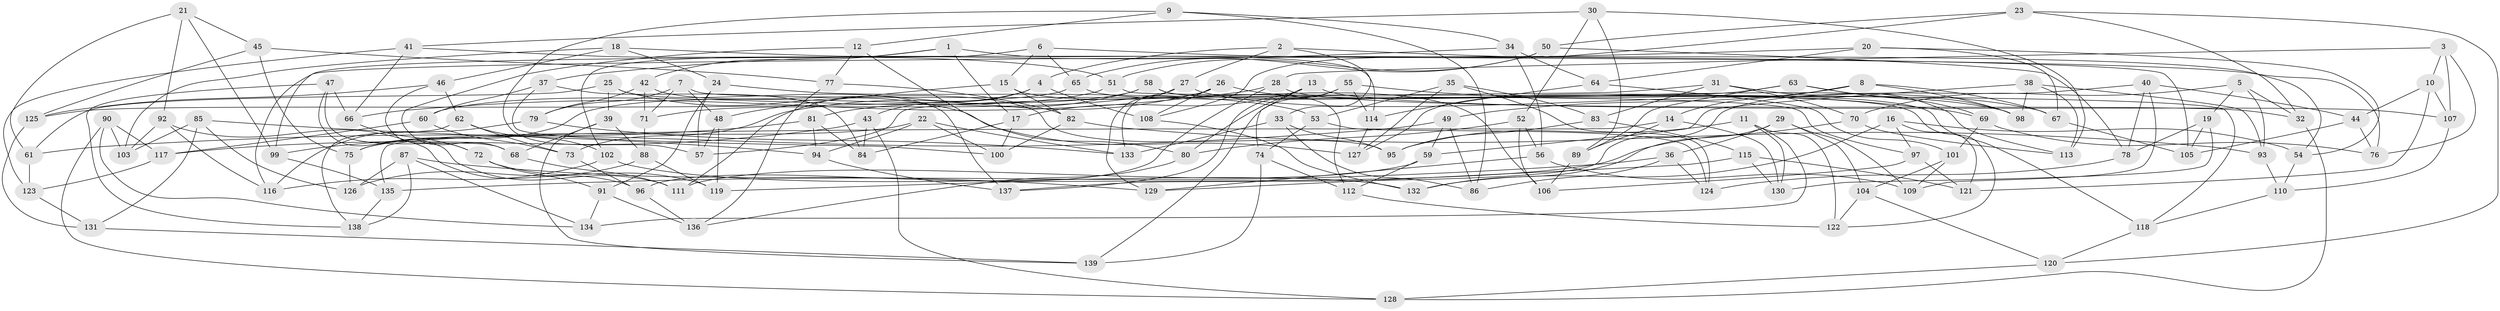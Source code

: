 // Generated by graph-tools (version 1.1) at 2025/16/03/09/25 04:16:12]
// undirected, 139 vertices, 278 edges
graph export_dot {
graph [start="1"]
  node [color=gray90,style=filled];
  1;
  2;
  3;
  4;
  5;
  6;
  7;
  8;
  9;
  10;
  11;
  12;
  13;
  14;
  15;
  16;
  17;
  18;
  19;
  20;
  21;
  22;
  23;
  24;
  25;
  26;
  27;
  28;
  29;
  30;
  31;
  32;
  33;
  34;
  35;
  36;
  37;
  38;
  39;
  40;
  41;
  42;
  43;
  44;
  45;
  46;
  47;
  48;
  49;
  50;
  51;
  52;
  53;
  54;
  55;
  56;
  57;
  58;
  59;
  60;
  61;
  62;
  63;
  64;
  65;
  66;
  67;
  68;
  69;
  70;
  71;
  72;
  73;
  74;
  75;
  76;
  77;
  78;
  79;
  80;
  81;
  82;
  83;
  84;
  85;
  86;
  87;
  88;
  89;
  90;
  91;
  92;
  93;
  94;
  95;
  96;
  97;
  98;
  99;
  100;
  101;
  102;
  103;
  104;
  105;
  106;
  107;
  108;
  109;
  110;
  111;
  112;
  113;
  114;
  115;
  116;
  117;
  118;
  119;
  120;
  121;
  122;
  123;
  124;
  125;
  126;
  127;
  128;
  129;
  130;
  131;
  132;
  133;
  134;
  135;
  136;
  137;
  138;
  139;
  1 -- 17;
  1 -- 42;
  1 -- 102;
  1 -- 114;
  2 -- 33;
  2 -- 4;
  2 -- 27;
  2 -- 54;
  3 -- 76;
  3 -- 10;
  3 -- 107;
  3 -- 28;
  4 -- 43;
  4 -- 111;
  4 -- 108;
  5 -- 32;
  5 -- 19;
  5 -- 93;
  5 -- 70;
  6 -- 99;
  6 -- 76;
  6 -- 15;
  6 -- 65;
  7 -- 71;
  7 -- 79;
  7 -- 48;
  7 -- 97;
  8 -- 49;
  8 -- 67;
  8 -- 98;
  8 -- 14;
  9 -- 86;
  9 -- 34;
  9 -- 12;
  9 -- 57;
  10 -- 107;
  10 -- 121;
  10 -- 44;
  11 -- 134;
  11 -- 95;
  11 -- 130;
  11 -- 122;
  12 -- 80;
  12 -- 77;
  12 -- 68;
  13 -- 74;
  13 -- 107;
  13 -- 80;
  13 -- 17;
  14 -- 130;
  14 -- 135;
  14 -- 89;
  15 -- 106;
  15 -- 82;
  15 -- 48;
  16 -- 97;
  16 -- 132;
  16 -- 121;
  16 -- 54;
  17 -- 100;
  17 -- 84;
  18 -- 105;
  18 -- 24;
  18 -- 103;
  18 -- 46;
  19 -- 130;
  19 -- 78;
  19 -- 105;
  20 -- 116;
  20 -- 54;
  20 -- 67;
  20 -- 64;
  21 -- 92;
  21 -- 61;
  21 -- 45;
  21 -- 99;
  22 -- 94;
  22 -- 100;
  22 -- 133;
  22 -- 75;
  23 -- 120;
  23 -- 32;
  23 -- 108;
  23 -- 50;
  24 -- 91;
  24 -- 53;
  24 -- 57;
  25 -- 39;
  25 -- 127;
  25 -- 61;
  25 -- 137;
  26 -- 73;
  26 -- 67;
  26 -- 133;
  26 -- 108;
  27 -- 98;
  27 -- 129;
  27 -- 71;
  28 -- 32;
  28 -- 96;
  28 -- 66;
  29 -- 109;
  29 -- 132;
  29 -- 36;
  29 -- 104;
  30 -- 41;
  30 -- 52;
  30 -- 89;
  30 -- 113;
  31 -- 83;
  31 -- 70;
  31 -- 57;
  31 -- 113;
  32 -- 128;
  33 -- 86;
  33 -- 95;
  33 -- 133;
  34 -- 56;
  34 -- 37;
  34 -- 64;
  35 -- 53;
  35 -- 83;
  35 -- 124;
  35 -- 127;
  36 -- 124;
  36 -- 135;
  36 -- 86;
  37 -- 60;
  37 -- 84;
  37 -- 100;
  38 -- 59;
  38 -- 113;
  38 -- 98;
  38 -- 93;
  39 -- 68;
  39 -- 88;
  39 -- 139;
  40 -- 44;
  40 -- 137;
  40 -- 78;
  40 -- 109;
  41 -- 66;
  41 -- 123;
  41 -- 51;
  42 -- 95;
  42 -- 71;
  42 -- 79;
  43 -- 128;
  43 -- 84;
  43 -- 117;
  44 -- 76;
  44 -- 105;
  45 -- 75;
  45 -- 125;
  45 -- 77;
  46 -- 62;
  46 -- 72;
  46 -- 125;
  47 -- 66;
  47 -- 111;
  47 -- 138;
  47 -- 68;
  48 -- 119;
  48 -- 57;
  49 -- 59;
  49 -- 86;
  49 -- 61;
  50 -- 78;
  50 -- 65;
  50 -- 51;
  51 -- 60;
  51 -- 118;
  52 -- 56;
  52 -- 106;
  52 -- 80;
  53 -- 74;
  53 -- 124;
  54 -- 110;
  55 -- 137;
  55 -- 114;
  55 -- 69;
  55 -- 139;
  56 -- 129;
  56 -- 109;
  58 -- 81;
  58 -- 112;
  58 -- 75;
  58 -- 118;
  59 -- 112;
  59 -- 111;
  60 -- 117;
  60 -- 73;
  61 -- 123;
  62 -- 138;
  62 -- 102;
  62 -- 73;
  63 -- 89;
  63 -- 98;
  63 -- 127;
  63 -- 69;
  64 -- 101;
  64 -- 114;
  65 -- 125;
  65 -- 122;
  66 -- 72;
  67 -- 105;
  68 -- 111;
  69 -- 76;
  69 -- 101;
  70 -- 119;
  70 -- 113;
  71 -- 88;
  72 -- 119;
  72 -- 91;
  73 -- 96;
  74 -- 139;
  74 -- 112;
  75 -- 126;
  77 -- 82;
  77 -- 136;
  78 -- 124;
  79 -- 133;
  79 -- 116;
  80 -- 136;
  81 -- 94;
  81 -- 84;
  81 -- 99;
  82 -- 93;
  82 -- 100;
  83 -- 115;
  83 -- 95;
  85 -- 103;
  85 -- 126;
  85 -- 131;
  85 -- 94;
  87 -- 126;
  87 -- 129;
  87 -- 134;
  87 -- 138;
  88 -- 119;
  88 -- 126;
  89 -- 106;
  90 -- 134;
  90 -- 103;
  90 -- 128;
  90 -- 117;
  91 -- 134;
  91 -- 136;
  92 -- 116;
  92 -- 103;
  92 -- 96;
  93 -- 110;
  94 -- 137;
  96 -- 136;
  97 -- 106;
  97 -- 121;
  99 -- 135;
  101 -- 104;
  101 -- 109;
  102 -- 132;
  102 -- 116;
  104 -- 120;
  104 -- 122;
  107 -- 110;
  108 -- 132;
  110 -- 118;
  112 -- 122;
  114 -- 127;
  115 -- 121;
  115 -- 130;
  115 -- 129;
  117 -- 123;
  118 -- 120;
  120 -- 128;
  123 -- 131;
  125 -- 131;
  131 -- 139;
  135 -- 138;
}
